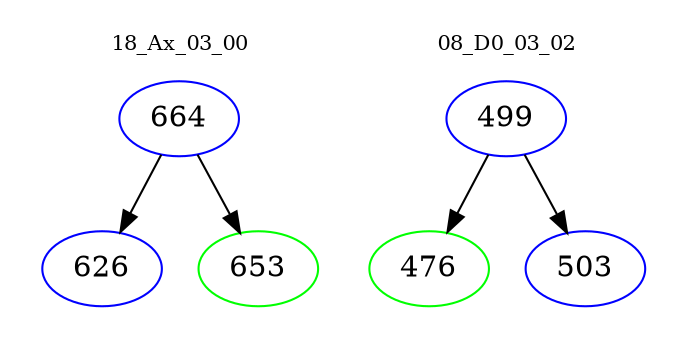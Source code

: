 digraph{
subgraph cluster_0 {
color = white
label = "18_Ax_03_00";
fontsize=10;
T0_664 [label="664", color="blue"]
T0_664 -> T0_626 [color="black"]
T0_626 [label="626", color="blue"]
T0_664 -> T0_653 [color="black"]
T0_653 [label="653", color="green"]
}
subgraph cluster_1 {
color = white
label = "08_D0_03_02";
fontsize=10;
T1_499 [label="499", color="blue"]
T1_499 -> T1_476 [color="black"]
T1_476 [label="476", color="green"]
T1_499 -> T1_503 [color="black"]
T1_503 [label="503", color="blue"]
}
}

